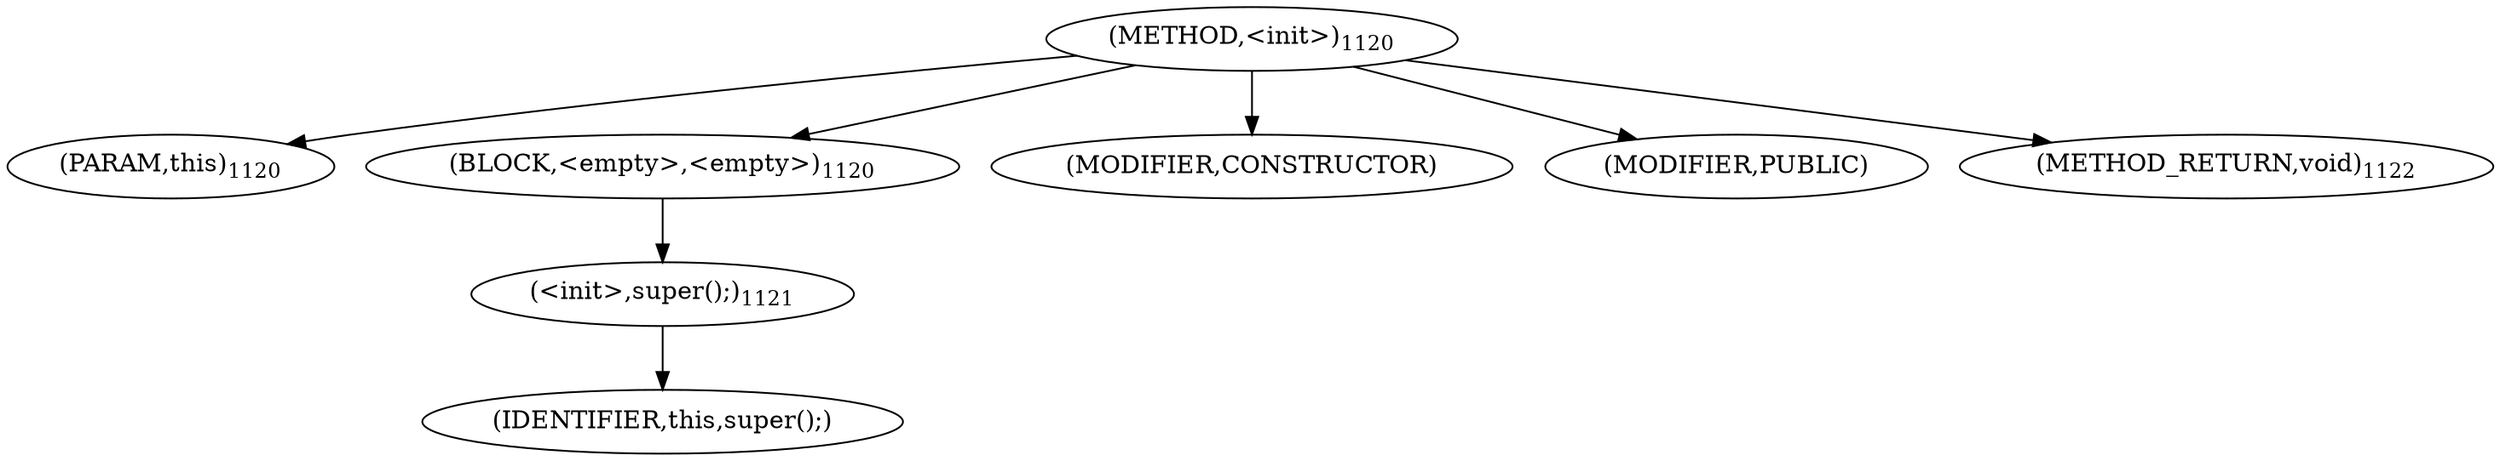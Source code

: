 digraph "&lt;init&gt;" {  
"2319" [label = <(METHOD,&lt;init&gt;)<SUB>1120</SUB>> ]
"215" [label = <(PARAM,this)<SUB>1120</SUB>> ]
"2320" [label = <(BLOCK,&lt;empty&gt;,&lt;empty&gt;)<SUB>1120</SUB>> ]
"2321" [label = <(&lt;init&gt;,super();)<SUB>1121</SUB>> ]
"214" [label = <(IDENTIFIER,this,super();)> ]
"2322" [label = <(MODIFIER,CONSTRUCTOR)> ]
"2323" [label = <(MODIFIER,PUBLIC)> ]
"2324" [label = <(METHOD_RETURN,void)<SUB>1122</SUB>> ]
  "2319" -> "215" 
  "2319" -> "2320" 
  "2319" -> "2322" 
  "2319" -> "2323" 
  "2319" -> "2324" 
  "2320" -> "2321" 
  "2321" -> "214" 
}
